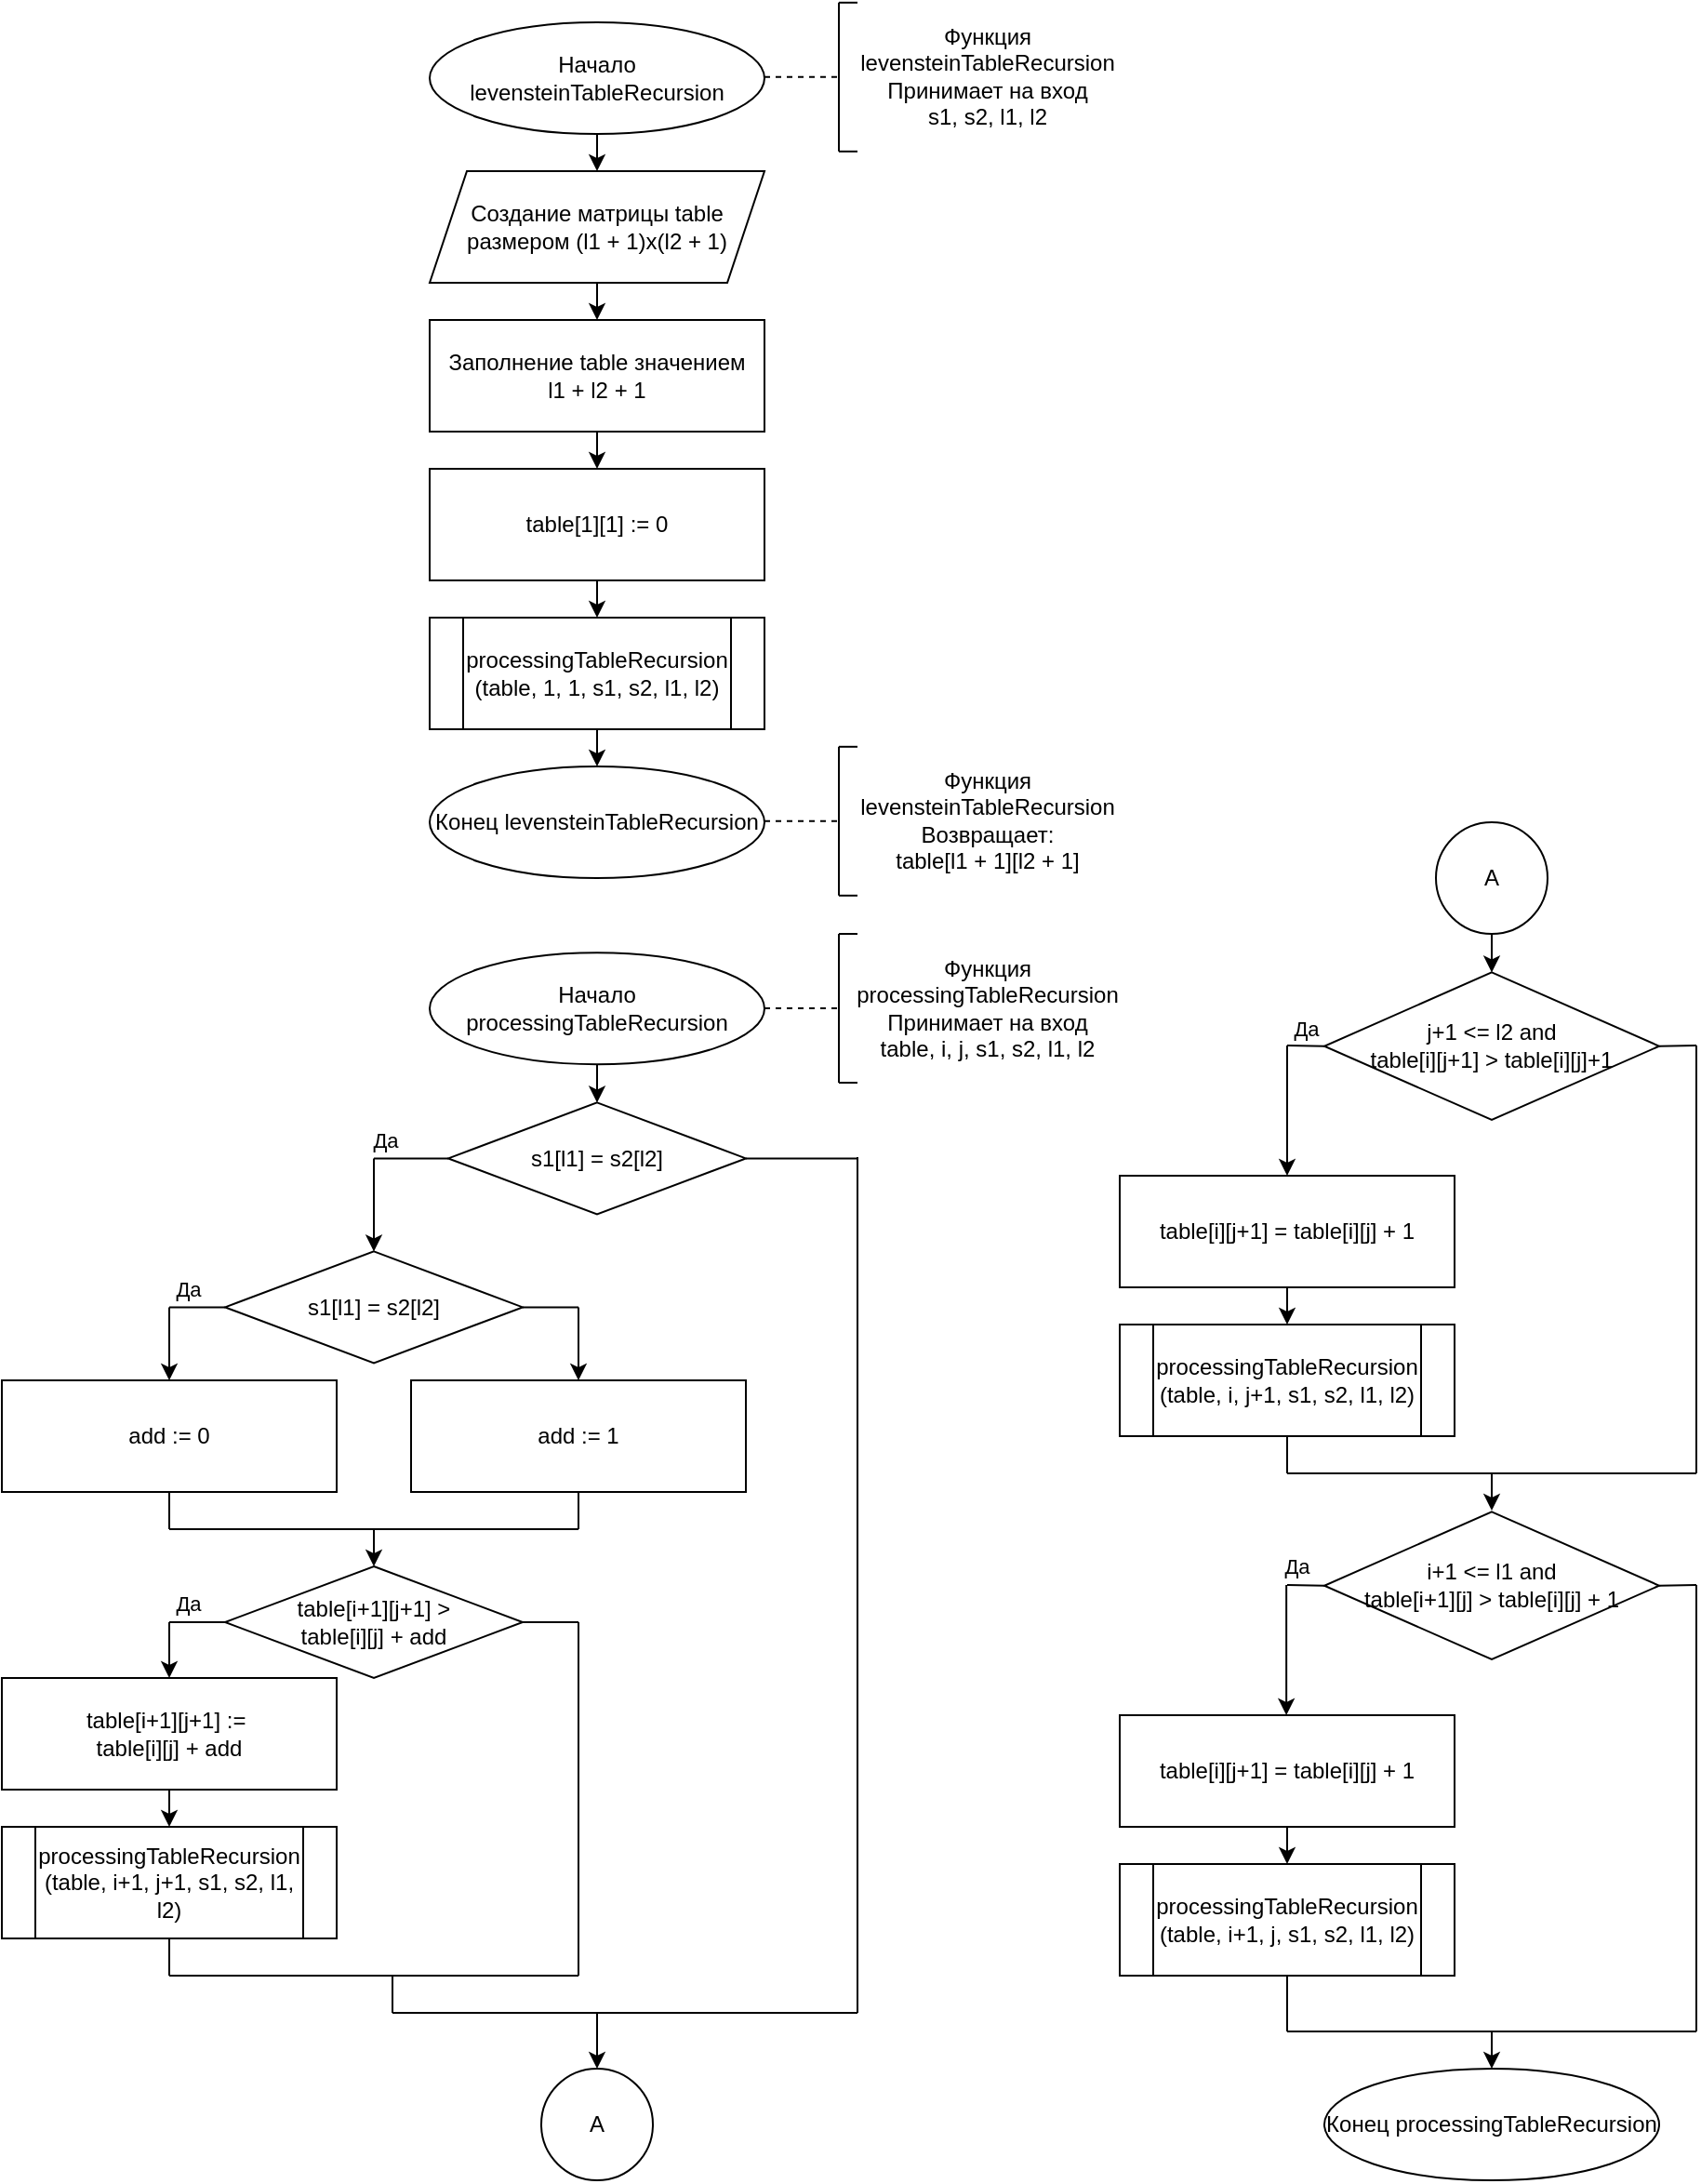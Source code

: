 <mxfile version="13.7.5" type="device"><diagram id="0QS1GDXXBve-4K5njmX6" name="Page-1"><mxGraphModel dx="325" dy="508" grid="1" gridSize="10" guides="1" tooltips="1" connect="1" arrows="1" fold="1" page="1" pageScale="1" pageWidth="1827" pageHeight="11169" background="#ffffff" math="0" shadow="0"><root><mxCell id="0"/><mxCell id="1" parent="0"/><mxCell id="IzHHjLZdD_Ywkc8Lu91x-117" value="" style="endArrow=none;dashed=1;html=1;exitX=1;exitY=0.5;exitDx=0;exitDy=0;" edge="1" parent="1"><mxGeometry width="50" height="50" relative="1" as="geometry"><mxPoint x="410.0" y="1029.41" as="sourcePoint"/><mxPoint x="450" y="1029.41" as="targetPoint"/></mxGeometry></mxCell><mxCell id="IzHHjLZdD_Ywkc8Lu91x-118" value="" style="endArrow=none;html=1;" edge="1" parent="1"><mxGeometry width="50" height="50" relative="1" as="geometry"><mxPoint x="450" y="1069.41" as="sourcePoint"/><mxPoint x="450" y="989.41" as="targetPoint"/></mxGeometry></mxCell><mxCell id="IzHHjLZdD_Ywkc8Lu91x-119" value="" style="endArrow=none;html=1;" edge="1" parent="1"><mxGeometry width="50" height="50" relative="1" as="geometry"><mxPoint x="450" y="989.41" as="sourcePoint"/><mxPoint x="460" y="989.41" as="targetPoint"/></mxGeometry></mxCell><mxCell id="IzHHjLZdD_Ywkc8Lu91x-120" value="" style="endArrow=none;html=1;" edge="1" parent="1"><mxGeometry width="50" height="50" relative="1" as="geometry"><mxPoint x="460" y="1069.41" as="sourcePoint"/><mxPoint x="450" y="1069.41" as="targetPoint"/></mxGeometry></mxCell><mxCell id="IzHHjLZdD_Ywkc8Lu91x-121" value="Функция levensteinTableRecursion&lt;br&gt;Принимает на вход &lt;br&gt;s1, s2, l1, l2" style="text;html=1;strokeColor=none;fillColor=none;align=center;verticalAlign=middle;whiteSpace=wrap;rounded=0;" vertex="1" parent="1"><mxGeometry x="450" y="989.41" width="160" height="80" as="geometry"/></mxCell><mxCell id="IzHHjLZdD_Ywkc8Lu91x-122" value="Начало levensteinTableRecursion" style="ellipse;whiteSpace=wrap;html=1;" vertex="1" parent="1"><mxGeometry x="230" y="1000" width="180" height="60" as="geometry"/></mxCell><mxCell id="IzHHjLZdD_Ywkc8Lu91x-123" value="Создание матрицы table&lt;br&gt;размером (l1 + 1)x(l2 + 1)" style="shape=parallelogram;perimeter=parallelogramPerimeter;whiteSpace=wrap;html=1;fixedSize=1;rounded=0;shadow=0;comic=0;align=center;" vertex="1" parent="1"><mxGeometry x="230" y="1080" width="180" height="60" as="geometry"/></mxCell><mxCell id="IzHHjLZdD_Ywkc8Lu91x-124" value="" style="endArrow=classic;html=1;exitX=0.5;exitY=1;exitDx=0;exitDy=0;entryX=0.5;entryY=0;entryDx=0;entryDy=0;" edge="1" parent="1" source="IzHHjLZdD_Ywkc8Lu91x-122" target="IzHHjLZdD_Ywkc8Lu91x-123"><mxGeometry width="50" height="50" relative="1" as="geometry"><mxPoint x="310" y="1230" as="sourcePoint"/><mxPoint x="360" y="1180" as="targetPoint"/></mxGeometry></mxCell><mxCell id="IzHHjLZdD_Ywkc8Lu91x-125" value="Заполнение table значением &lt;br&gt;l1 + l2 + 1" style="rounded=0;whiteSpace=wrap;html=1;shadow=0;comic=0;align=center;" vertex="1" parent="1"><mxGeometry x="230" y="1160" width="180" height="60" as="geometry"/></mxCell><mxCell id="IzHHjLZdD_Ywkc8Lu91x-126" value="" style="endArrow=classic;html=1;exitX=0.5;exitY=1;exitDx=0;exitDy=0;entryX=0.5;entryY=0;entryDx=0;entryDy=0;" edge="1" parent="1" source="IzHHjLZdD_Ywkc8Lu91x-123" target="IzHHjLZdD_Ywkc8Lu91x-125"><mxGeometry width="50" height="50" relative="1" as="geometry"><mxPoint x="320" y="1330" as="sourcePoint"/><mxPoint x="370" y="1280" as="targetPoint"/></mxGeometry></mxCell><mxCell id="IzHHjLZdD_Ywkc8Lu91x-127" value="table[1][1] := 0" style="rounded=0;whiteSpace=wrap;html=1;shadow=0;comic=0;align=center;" vertex="1" parent="1"><mxGeometry x="230" y="1240" width="180" height="60" as="geometry"/></mxCell><mxCell id="IzHHjLZdD_Ywkc8Lu91x-128" value="" style="endArrow=classic;html=1;exitX=0.5;exitY=1;exitDx=0;exitDy=0;" edge="1" parent="1" source="IzHHjLZdD_Ywkc8Lu91x-125"><mxGeometry width="50" height="50" relative="1" as="geometry"><mxPoint x="290" y="1410" as="sourcePoint"/><mxPoint x="320" y="1240" as="targetPoint"/></mxGeometry></mxCell><mxCell id="IzHHjLZdD_Ywkc8Lu91x-129" value="processingTableRecursion&lt;br&gt;(table, 1, 1, s1, s2, l1, l2)" style="shape=process;whiteSpace=wrap;html=1;backgroundOutline=1;rounded=0;shadow=0;comic=0;align=center;" vertex="1" parent="1"><mxGeometry x="230" y="1320" width="180" height="60" as="geometry"/></mxCell><mxCell id="IzHHjLZdD_Ywkc8Lu91x-130" value="" style="endArrow=classic;html=1;exitX=0.5;exitY=1;exitDx=0;exitDy=0;" edge="1" parent="1" source="IzHHjLZdD_Ywkc8Lu91x-127"><mxGeometry width="50" height="50" relative="1" as="geometry"><mxPoint x="260" y="1470" as="sourcePoint"/><mxPoint x="320" y="1320" as="targetPoint"/></mxGeometry></mxCell><mxCell id="IzHHjLZdD_Ywkc8Lu91x-131" value="Конец levensteinTableRecursion" style="ellipse;whiteSpace=wrap;html=1;" vertex="1" parent="1"><mxGeometry x="230" y="1400" width="180" height="60" as="geometry"/></mxCell><mxCell id="IzHHjLZdD_Ywkc8Lu91x-132" value="" style="endArrow=classic;html=1;exitX=0.5;exitY=1;exitDx=0;exitDy=0;entryX=0.5;entryY=0;entryDx=0;entryDy=0;" edge="1" parent="1" source="IzHHjLZdD_Ywkc8Lu91x-129" target="IzHHjLZdD_Ywkc8Lu91x-131"><mxGeometry width="50" height="50" relative="1" as="geometry"><mxPoint x="340" y="1590" as="sourcePoint"/><mxPoint x="390" y="1540" as="targetPoint"/></mxGeometry></mxCell><mxCell id="IzHHjLZdD_Ywkc8Lu91x-133" value="" style="endArrow=none;dashed=1;html=1;exitX=1;exitY=0.5;exitDx=0;exitDy=0;" edge="1" parent="1"><mxGeometry width="50" height="50" relative="1" as="geometry"><mxPoint x="410.0" y="1429.41" as="sourcePoint"/><mxPoint x="450" y="1429.41" as="targetPoint"/></mxGeometry></mxCell><mxCell id="IzHHjLZdD_Ywkc8Lu91x-134" value="" style="endArrow=none;html=1;" edge="1" parent="1"><mxGeometry width="50" height="50" relative="1" as="geometry"><mxPoint x="450" y="1469.41" as="sourcePoint"/><mxPoint x="450" y="1389.41" as="targetPoint"/></mxGeometry></mxCell><mxCell id="IzHHjLZdD_Ywkc8Lu91x-135" value="" style="endArrow=none;html=1;" edge="1" parent="1"><mxGeometry width="50" height="50" relative="1" as="geometry"><mxPoint x="450" y="1389.41" as="sourcePoint"/><mxPoint x="460" y="1389.41" as="targetPoint"/></mxGeometry></mxCell><mxCell id="IzHHjLZdD_Ywkc8Lu91x-136" value="" style="endArrow=none;html=1;" edge="1" parent="1"><mxGeometry width="50" height="50" relative="1" as="geometry"><mxPoint x="460" y="1469.41" as="sourcePoint"/><mxPoint x="450" y="1469.41" as="targetPoint"/></mxGeometry></mxCell><mxCell id="IzHHjLZdD_Ywkc8Lu91x-137" value="Функция levensteinTableRecursion&lt;br&gt;Возвращает: &lt;br&gt;table[l1 + 1][l2 + 1]" style="text;html=1;strokeColor=none;fillColor=none;align=center;verticalAlign=middle;whiteSpace=wrap;rounded=0;" vertex="1" parent="1"><mxGeometry x="450" y="1389.41" width="160" height="80" as="geometry"/></mxCell><mxCell id="IzHHjLZdD_Ywkc8Lu91x-138" value="Начало processingTableRecursion" style="ellipse;whiteSpace=wrap;html=1;" vertex="1" parent="1"><mxGeometry x="230" y="1500.12" width="180" height="60" as="geometry"/></mxCell><mxCell id="IzHHjLZdD_Ywkc8Lu91x-139" value="" style="endArrow=none;dashed=1;html=1;exitX=1;exitY=0.5;exitDx=0;exitDy=0;" edge="1" parent="1"><mxGeometry width="50" height="50" relative="1" as="geometry"><mxPoint x="410.0" y="1530.0" as="sourcePoint"/><mxPoint x="450" y="1530.0" as="targetPoint"/></mxGeometry></mxCell><mxCell id="IzHHjLZdD_Ywkc8Lu91x-140" value="" style="endArrow=none;html=1;" edge="1" parent="1"><mxGeometry width="50" height="50" relative="1" as="geometry"><mxPoint x="450" y="1570.0" as="sourcePoint"/><mxPoint x="450" y="1490" as="targetPoint"/></mxGeometry></mxCell><mxCell id="IzHHjLZdD_Ywkc8Lu91x-141" value="" style="endArrow=none;html=1;" edge="1" parent="1"><mxGeometry width="50" height="50" relative="1" as="geometry"><mxPoint x="450" y="1490" as="sourcePoint"/><mxPoint x="460" y="1490" as="targetPoint"/></mxGeometry></mxCell><mxCell id="IzHHjLZdD_Ywkc8Lu91x-142" value="" style="endArrow=none;html=1;" edge="1" parent="1"><mxGeometry width="50" height="50" relative="1" as="geometry"><mxPoint x="460" y="1570.0" as="sourcePoint"/><mxPoint x="450" y="1570.0" as="targetPoint"/></mxGeometry></mxCell><mxCell id="IzHHjLZdD_Ywkc8Lu91x-143" value="Функция processingTableRecursion&lt;br&gt;Принимает на вход &lt;br&gt;table, i, j, s1, s2, l1, l2" style="text;html=1;strokeColor=none;fillColor=none;align=center;verticalAlign=middle;whiteSpace=wrap;rounded=0;" vertex="1" parent="1"><mxGeometry x="450" y="1490" width="160" height="80" as="geometry"/></mxCell><mxCell id="IzHHjLZdD_Ywkc8Lu91x-144" value="s1[l1] = s2[l2]" style="rhombus;whiteSpace=wrap;html=1;rounded=0;shadow=0;comic=0;align=center;" vertex="1" parent="1"><mxGeometry x="240" y="1580.71" width="160" height="60" as="geometry"/></mxCell><mxCell id="IzHHjLZdD_Ywkc8Lu91x-145" value="" style="endArrow=classic;html=1;exitX=0.5;exitY=1;exitDx=0;exitDy=0;" edge="1" parent="1" source="IzHHjLZdD_Ywkc8Lu91x-138"><mxGeometry width="50" height="50" relative="1" as="geometry"><mxPoint x="250" y="1730.71" as="sourcePoint"/><mxPoint x="320" y="1580.71" as="targetPoint"/></mxGeometry></mxCell><mxCell id="IzHHjLZdD_Ywkc8Lu91x-146" value="" style="endArrow=none;html=1;entryX=0;entryY=0.5;entryDx=0;entryDy=0;" edge="1" parent="1" target="IzHHjLZdD_Ywkc8Lu91x-144"><mxGeometry width="50" height="50" relative="1" as="geometry"><mxPoint x="200" y="1610.71" as="sourcePoint"/><mxPoint x="230" y="1660.71" as="targetPoint"/></mxGeometry></mxCell><mxCell id="IzHHjLZdD_Ywkc8Lu91x-150" value="Да" style="edgeLabel;html=1;align=center;verticalAlign=middle;resizable=0;points=[];" vertex="1" connectable="0" parent="IzHHjLZdD_Ywkc8Lu91x-146"><mxGeometry x="-0.619" y="-1" relative="1" as="geometry"><mxPoint x="-1.43" y="-11" as="offset"/></mxGeometry></mxCell><mxCell id="IzHHjLZdD_Ywkc8Lu91x-147" value="" style="endArrow=none;html=1;exitX=1;exitY=0.5;exitDx=0;exitDy=0;" edge="1" parent="1" source="IzHHjLZdD_Ywkc8Lu91x-144"><mxGeometry width="50" height="50" relative="1" as="geometry"><mxPoint x="400" y="1740.71" as="sourcePoint"/><mxPoint x="460" y="1610.71" as="targetPoint"/></mxGeometry></mxCell><mxCell id="IzHHjLZdD_Ywkc8Lu91x-148" value="" style="endArrow=classic;html=1;entryX=0.5;entryY=0;entryDx=0;entryDy=0;" edge="1" parent="1" target="IzHHjLZdD_Ywkc8Lu91x-149"><mxGeometry width="50" height="50" relative="1" as="geometry"><mxPoint x="200" y="1610.71" as="sourcePoint"/><mxPoint x="180" y="1660.71" as="targetPoint"/></mxGeometry></mxCell><mxCell id="IzHHjLZdD_Ywkc8Lu91x-149" value="s1[l1] = s2[l2]" style="rhombus;whiteSpace=wrap;html=1;rounded=0;shadow=0;comic=0;align=center;" vertex="1" parent="1"><mxGeometry x="120" y="1660.71" width="160" height="60" as="geometry"/></mxCell><mxCell id="IzHHjLZdD_Ywkc8Lu91x-151" value="" style="endArrow=none;html=1;entryX=0;entryY=0.5;entryDx=0;entryDy=0;" edge="1" parent="1" target="IzHHjLZdD_Ywkc8Lu91x-149"><mxGeometry width="50" height="50" relative="1" as="geometry"><mxPoint x="90" y="1690.71" as="sourcePoint"/><mxPoint x="140" y="1750.71" as="targetPoint"/></mxGeometry></mxCell><mxCell id="IzHHjLZdD_Ywkc8Lu91x-153" value="Да" style="edgeLabel;html=1;align=center;verticalAlign=middle;resizable=0;points=[];" vertex="1" connectable="0" parent="IzHHjLZdD_Ywkc8Lu91x-151"><mxGeometry x="-0.617" y="1" relative="1" as="geometry"><mxPoint x="4.29" y="-9" as="offset"/></mxGeometry></mxCell><mxCell id="IzHHjLZdD_Ywkc8Lu91x-152" value="" style="endArrow=none;html=1;exitX=1;exitY=0.5;exitDx=0;exitDy=0;" edge="1" parent="1" source="IzHHjLZdD_Ywkc8Lu91x-149"><mxGeometry width="50" height="50" relative="1" as="geometry"><mxPoint x="190" y="1820.71" as="sourcePoint"/><mxPoint x="310" y="1690.71" as="targetPoint"/></mxGeometry></mxCell><mxCell id="IzHHjLZdD_Ywkc8Lu91x-154" value="" style="endArrow=classic;html=1;entryX=0.5;entryY=0;entryDx=0;entryDy=0;" edge="1" parent="1" target="IzHHjLZdD_Ywkc8Lu91x-155"><mxGeometry width="50" height="50" relative="1" as="geometry"><mxPoint x="90" y="1690.71" as="sourcePoint"/><mxPoint x="90" y="1720" as="targetPoint"/></mxGeometry></mxCell><mxCell id="IzHHjLZdD_Ywkc8Lu91x-155" value="add := 0" style="rounded=0;whiteSpace=wrap;html=1;shadow=0;comic=0;align=center;" vertex="1" parent="1"><mxGeometry y="1730.0" width="180" height="60" as="geometry"/></mxCell><mxCell id="IzHHjLZdD_Ywkc8Lu91x-156" value="add := 1" style="rounded=0;whiteSpace=wrap;html=1;shadow=0;comic=0;align=center;" vertex="1" parent="1"><mxGeometry x="220" y="1730.0" width="180" height="60" as="geometry"/></mxCell><mxCell id="IzHHjLZdD_Ywkc8Lu91x-157" value="" style="endArrow=classic;html=1;entryX=0.5;entryY=0;entryDx=0;entryDy=0;" edge="1" parent="1" target="IzHHjLZdD_Ywkc8Lu91x-156"><mxGeometry width="50" height="50" relative="1" as="geometry"><mxPoint x="310" y="1690.71" as="sourcePoint"/><mxPoint x="270" y="1850.71" as="targetPoint"/></mxGeometry></mxCell><mxCell id="IzHHjLZdD_Ywkc8Lu91x-158" value="" style="endArrow=none;html=1;entryX=0.5;entryY=1;entryDx=0;entryDy=0;" edge="1" parent="1" target="IzHHjLZdD_Ywkc8Lu91x-155"><mxGeometry width="50" height="50" relative="1" as="geometry"><mxPoint x="90" y="1810" as="sourcePoint"/><mxPoint x="130" y="1850.71" as="targetPoint"/></mxGeometry></mxCell><mxCell id="IzHHjLZdD_Ywkc8Lu91x-159" value="" style="endArrow=none;html=1;entryX=0.5;entryY=1;entryDx=0;entryDy=0;" edge="1" parent="1" target="IzHHjLZdD_Ywkc8Lu91x-156"><mxGeometry width="50" height="50" relative="1" as="geometry"><mxPoint x="310" y="1810" as="sourcePoint"/><mxPoint x="290" y="1860.71" as="targetPoint"/></mxGeometry></mxCell><mxCell id="IzHHjLZdD_Ywkc8Lu91x-160" value="" style="endArrow=none;html=1;" edge="1" parent="1"><mxGeometry width="50" height="50" relative="1" as="geometry"><mxPoint x="90" y="1810" as="sourcePoint"/><mxPoint x="310" y="1810" as="targetPoint"/></mxGeometry></mxCell><mxCell id="IzHHjLZdD_Ywkc8Lu91x-161" value="" style="endArrow=classic;html=1;" edge="1" parent="1"><mxGeometry width="50" height="50" relative="1" as="geometry"><mxPoint x="200" y="1810" as="sourcePoint"/><mxPoint x="200" y="1830" as="targetPoint"/></mxGeometry></mxCell><mxCell id="IzHHjLZdD_Ywkc8Lu91x-162" value="table[i+1][j+1] &amp;gt;&lt;br&gt;table[i][j] + add" style="rhombus;whiteSpace=wrap;html=1;rounded=0;shadow=0;comic=0;align=center;" vertex="1" parent="1"><mxGeometry x="120" y="1830.0" width="160" height="60" as="geometry"/></mxCell><mxCell id="IzHHjLZdD_Ywkc8Lu91x-163" value="" style="endArrow=none;html=1;entryX=0;entryY=0.5;entryDx=0;entryDy=0;" edge="1" parent="1" target="IzHHjLZdD_Ywkc8Lu91x-162"><mxGeometry width="50" height="50" relative="1" as="geometry"><mxPoint x="90" y="1860" as="sourcePoint"/><mxPoint x="110" y="1950.71" as="targetPoint"/></mxGeometry></mxCell><mxCell id="IzHHjLZdD_Ywkc8Lu91x-169" value="Да" style="edgeLabel;html=1;align=center;verticalAlign=middle;resizable=0;points=[];" vertex="1" connectable="0" parent="IzHHjLZdD_Ywkc8Lu91x-163"><mxGeometry x="-0.584" y="-1" relative="1" as="geometry"><mxPoint x="3.79" y="-11.71" as="offset"/></mxGeometry></mxCell><mxCell id="IzHHjLZdD_Ywkc8Lu91x-164" value="" style="endArrow=none;html=1;exitX=1;exitY=0.5;exitDx=0;exitDy=0;" edge="1" parent="1" source="IzHHjLZdD_Ywkc8Lu91x-162"><mxGeometry width="50" height="50" relative="1" as="geometry"><mxPoint x="260" y="2060.71" as="sourcePoint"/><mxPoint x="310" y="1860" as="targetPoint"/></mxGeometry></mxCell><mxCell id="IzHHjLZdD_Ywkc8Lu91x-165" value="" style="endArrow=classic;html=1;entryX=0.5;entryY=0;entryDx=0;entryDy=0;" edge="1" parent="1" target="IzHHjLZdD_Ywkc8Lu91x-166"><mxGeometry width="50" height="50" relative="1" as="geometry"><mxPoint x="90" y="1860" as="sourcePoint"/><mxPoint x="90" y="1930.71" as="targetPoint"/></mxGeometry></mxCell><mxCell id="IzHHjLZdD_Ywkc8Lu91x-166" value="table[i+1][j+1] :=&amp;nbsp;&lt;br&gt;table[i][j] + add" style="rounded=0;whiteSpace=wrap;html=1;shadow=0;comic=0;align=center;" vertex="1" parent="1"><mxGeometry y="1890.0" width="180" height="60" as="geometry"/></mxCell><mxCell id="IzHHjLZdD_Ywkc8Lu91x-167" value="processingTableRecursion&lt;br&gt;(table, i+1, j+1, s1, s2, l1, l2)" style="shape=process;whiteSpace=wrap;html=1;backgroundOutline=1;rounded=0;shadow=0;comic=0;align=center;" vertex="1" parent="1"><mxGeometry y="1970" width="180" height="60" as="geometry"/></mxCell><mxCell id="IzHHjLZdD_Ywkc8Lu91x-170" value="" style="endArrow=none;html=1;entryX=0.5;entryY=1;entryDx=0;entryDy=0;" edge="1" parent="1" target="IzHHjLZdD_Ywkc8Lu91x-167"><mxGeometry width="50" height="50" relative="1" as="geometry"><mxPoint x="90" y="2050" as="sourcePoint"/><mxPoint x="110" y="2110" as="targetPoint"/></mxGeometry></mxCell><mxCell id="IzHHjLZdD_Ywkc8Lu91x-171" value="" style="endArrow=none;html=1;" edge="1" parent="1"><mxGeometry width="50" height="50" relative="1" as="geometry"><mxPoint x="310" y="2050" as="sourcePoint"/><mxPoint x="310" y="1860" as="targetPoint"/></mxGeometry></mxCell><mxCell id="IzHHjLZdD_Ywkc8Lu91x-172" value="" style="endArrow=none;html=1;" edge="1" parent="1"><mxGeometry width="50" height="50" relative="1" as="geometry"><mxPoint x="90" y="2050" as="sourcePoint"/><mxPoint x="310" y="2050" as="targetPoint"/></mxGeometry></mxCell><mxCell id="IzHHjLZdD_Ywkc8Lu91x-173" value="" style="endArrow=none;html=1;" edge="1" parent="1"><mxGeometry width="50" height="50" relative="1" as="geometry"><mxPoint x="460" y="2070" as="sourcePoint"/><mxPoint x="460" y="1610" as="targetPoint"/></mxGeometry></mxCell><mxCell id="IzHHjLZdD_Ywkc8Lu91x-175" value="" style="endArrow=classic;html=1;exitX=0.5;exitY=1;exitDx=0;exitDy=0;entryX=0.5;entryY=0;entryDx=0;entryDy=0;" edge="1" parent="1" source="IzHHjLZdD_Ywkc8Lu91x-166" target="IzHHjLZdD_Ywkc8Lu91x-167"><mxGeometry width="50" height="50" relative="1" as="geometry"><mxPoint x="50" y="2090" as="sourcePoint"/><mxPoint x="100" y="2040" as="targetPoint"/></mxGeometry></mxCell><mxCell id="IzHHjLZdD_Ywkc8Lu91x-176" value="" style="endArrow=none;html=1;" edge="1" parent="1"><mxGeometry width="50" height="50" relative="1" as="geometry"><mxPoint x="210" y="2070" as="sourcePoint"/><mxPoint x="210" y="2050" as="targetPoint"/></mxGeometry></mxCell><mxCell id="IzHHjLZdD_Ywkc8Lu91x-177" value="" style="endArrow=none;html=1;" edge="1" parent="1"><mxGeometry width="50" height="50" relative="1" as="geometry"><mxPoint x="210" y="2070" as="sourcePoint"/><mxPoint x="460" y="2070" as="targetPoint"/></mxGeometry></mxCell><mxCell id="IzHHjLZdD_Ywkc8Lu91x-178" value="" style="endArrow=classic;html=1;" edge="1" parent="1"><mxGeometry width="50" height="50" relative="1" as="geometry"><mxPoint x="320" y="2070" as="sourcePoint"/><mxPoint x="320" y="2100" as="targetPoint"/></mxGeometry></mxCell><mxCell id="IzHHjLZdD_Ywkc8Lu91x-179" value="A" style="ellipse;whiteSpace=wrap;html=1;aspect=fixed;rounded=0;shadow=0;comic=0;align=center;" vertex="1" parent="1"><mxGeometry x="290" y="2100" width="60" height="60" as="geometry"/></mxCell><mxCell id="IzHHjLZdD_Ywkc8Lu91x-180" value="A" style="ellipse;whiteSpace=wrap;html=1;aspect=fixed;rounded=0;shadow=0;comic=0;align=center;" vertex="1" parent="1"><mxGeometry x="771" y="1430" width="60" height="60" as="geometry"/></mxCell><mxCell id="IzHHjLZdD_Ywkc8Lu91x-181" value="j+1 &amp;lt;= l2 and &lt;br&gt;table[i][j+1] &amp;gt; table[i][j]+1" style="rhombus;whiteSpace=wrap;html=1;rounded=0;shadow=0;comic=0;align=center;" vertex="1" parent="1"><mxGeometry x="711" y="1510.71" width="180" height="79.29" as="geometry"/></mxCell><mxCell id="IzHHjLZdD_Ywkc8Lu91x-182" value="" style="endArrow=classic;html=1;exitX=0.5;exitY=1;exitDx=0;exitDy=0;entryX=0.5;entryY=0;entryDx=0;entryDy=0;" edge="1" parent="1" source="IzHHjLZdD_Ywkc8Lu91x-180" target="IzHHjLZdD_Ywkc8Lu91x-181"><mxGeometry width="50" height="50" relative="1" as="geometry"><mxPoint x="821" y="1740" as="sourcePoint"/><mxPoint x="871" y="1690" as="targetPoint"/></mxGeometry></mxCell><mxCell id="IzHHjLZdD_Ywkc8Lu91x-183" value="table[i][j+1] = table[i][j] + 1" style="rounded=0;whiteSpace=wrap;html=1;shadow=0;comic=0;align=center;" vertex="1" parent="1"><mxGeometry x="601" y="1620.0" width="180" height="60" as="geometry"/></mxCell><mxCell id="IzHHjLZdD_Ywkc8Lu91x-184" value="" style="endArrow=none;html=1;entryX=0;entryY=0.5;entryDx=0;entryDy=0;" edge="1" parent="1" target="IzHHjLZdD_Ywkc8Lu91x-181"><mxGeometry width="50" height="50" relative="1" as="geometry"><mxPoint x="691" y="1550" as="sourcePoint"/><mxPoint x="651" y="1560" as="targetPoint"/></mxGeometry></mxCell><mxCell id="IzHHjLZdD_Ywkc8Lu91x-186" value="Да" style="edgeLabel;html=1;align=center;verticalAlign=middle;resizable=0;points=[];" vertex="1" connectable="0" parent="IzHHjLZdD_Ywkc8Lu91x-184"><mxGeometry x="-0.689" relative="1" as="geometry"><mxPoint x="6.91" y="-9.34" as="offset"/></mxGeometry></mxCell><mxCell id="IzHHjLZdD_Ywkc8Lu91x-185" value="" style="endArrow=classic;html=1;entryX=0.5;entryY=0;entryDx=0;entryDy=0;" edge="1" parent="1" target="IzHHjLZdD_Ywkc8Lu91x-183"><mxGeometry width="50" height="50" relative="1" as="geometry"><mxPoint x="691" y="1550" as="sourcePoint"/><mxPoint x="661" y="1740" as="targetPoint"/></mxGeometry></mxCell><mxCell id="IzHHjLZdD_Ywkc8Lu91x-187" value="" style="endArrow=none;html=1;exitX=1;exitY=0.5;exitDx=0;exitDy=0;" edge="1" parent="1" source="IzHHjLZdD_Ywkc8Lu91x-181"><mxGeometry width="50" height="50" relative="1" as="geometry"><mxPoint x="921" y="1630" as="sourcePoint"/><mxPoint x="911" y="1550" as="targetPoint"/></mxGeometry></mxCell><mxCell id="IzHHjLZdD_Ywkc8Lu91x-188" value="processingTableRecursion&lt;br&gt;(table, i, j+1, s1, s2, l1, l2)" style="shape=process;whiteSpace=wrap;html=1;backgroundOutline=1;rounded=0;shadow=0;comic=0;align=center;" vertex="1" parent="1"><mxGeometry x="601" y="1700" width="180" height="60" as="geometry"/></mxCell><mxCell id="IzHHjLZdD_Ywkc8Lu91x-189" value="" style="endArrow=classic;html=1;exitX=0.5;exitY=1;exitDx=0;exitDy=0;entryX=0.5;entryY=0;entryDx=0;entryDy=0;" edge="1" parent="1" source="IzHHjLZdD_Ywkc8Lu91x-183" target="IzHHjLZdD_Ywkc8Lu91x-188"><mxGeometry width="50" height="50" relative="1" as="geometry"><mxPoint x="691" y="1850" as="sourcePoint"/><mxPoint x="741" y="1800" as="targetPoint"/></mxGeometry></mxCell><mxCell id="IzHHjLZdD_Ywkc8Lu91x-190" value="" style="endArrow=none;html=1;entryX=0.5;entryY=1;entryDx=0;entryDy=0;" edge="1" parent="1" target="IzHHjLZdD_Ywkc8Lu91x-188"><mxGeometry width="50" height="50" relative="1" as="geometry"><mxPoint x="691" y="1780" as="sourcePoint"/><mxPoint x="751" y="1780" as="targetPoint"/></mxGeometry></mxCell><mxCell id="IzHHjLZdD_Ywkc8Lu91x-191" value="" style="endArrow=none;html=1;" edge="1" parent="1"><mxGeometry width="50" height="50" relative="1" as="geometry"><mxPoint x="691" y="1780" as="sourcePoint"/><mxPoint x="911" y="1780" as="targetPoint"/></mxGeometry></mxCell><mxCell id="IzHHjLZdD_Ywkc8Lu91x-192" value="" style="endArrow=none;html=1;" edge="1" parent="1"><mxGeometry width="50" height="50" relative="1" as="geometry"><mxPoint x="911" y="1780" as="sourcePoint"/><mxPoint x="911" y="1550" as="targetPoint"/></mxGeometry></mxCell><mxCell id="IzHHjLZdD_Ywkc8Lu91x-193" value="" style="endArrow=classic;html=1;" edge="1" parent="1"><mxGeometry width="50" height="50" relative="1" as="geometry"><mxPoint x="801" y="1780" as="sourcePoint"/><mxPoint x="801" y="1800" as="targetPoint"/></mxGeometry></mxCell><mxCell id="IzHHjLZdD_Ywkc8Lu91x-194" value="i+1 &amp;lt;= l1 and &lt;br&gt;table[i+1][j] &amp;gt; table[i][j] + 1" style="rhombus;whiteSpace=wrap;html=1;rounded=0;shadow=0;comic=0;align=center;" vertex="1" parent="1"><mxGeometry x="711" y="1800.71" width="180" height="79.29" as="geometry"/></mxCell><mxCell id="IzHHjLZdD_Ywkc8Lu91x-195" value="" style="endArrow=none;html=1;entryX=0;entryY=0.5;entryDx=0;entryDy=0;" edge="1" parent="1" target="IzHHjLZdD_Ywkc8Lu91x-194"><mxGeometry width="50" height="50" relative="1" as="geometry"><mxPoint x="691" y="1840" as="sourcePoint"/><mxPoint x="721" y="1840" as="targetPoint"/></mxGeometry></mxCell><mxCell id="IzHHjLZdD_Ywkc8Lu91x-201" value="Да" style="edgeLabel;html=1;align=center;verticalAlign=middle;resizable=0;points=[];" vertex="1" connectable="0" parent="IzHHjLZdD_Ywkc8Lu91x-195"><mxGeometry x="-0.513" y="-1" relative="1" as="geometry"><mxPoint y="-11.09" as="offset"/></mxGeometry></mxCell><mxCell id="IzHHjLZdD_Ywkc8Lu91x-196" value="" style="endArrow=none;html=1;exitX=1;exitY=0.5;exitDx=0;exitDy=0;" edge="1" parent="1" source="IzHHjLZdD_Ywkc8Lu91x-194"><mxGeometry width="50" height="50" relative="1" as="geometry"><mxPoint x="831" y="1950" as="sourcePoint"/><mxPoint x="911" y="1840" as="targetPoint"/></mxGeometry></mxCell><mxCell id="IzHHjLZdD_Ywkc8Lu91x-197" value="" style="endArrow=classic;html=1;entryX=0.5;entryY=0;entryDx=0;entryDy=0;" edge="1" parent="1"><mxGeometry width="50" height="50" relative="1" as="geometry"><mxPoint x="690.58" y="1840" as="sourcePoint"/><mxPoint x="690.58" y="1910" as="targetPoint"/></mxGeometry></mxCell><mxCell id="IzHHjLZdD_Ywkc8Lu91x-198" value="table[i][j+1] = table[i][j] + 1" style="rounded=0;whiteSpace=wrap;html=1;shadow=0;comic=0;align=center;" vertex="1" parent="1"><mxGeometry x="601" y="1910.0" width="180" height="60" as="geometry"/></mxCell><mxCell id="IzHHjLZdD_Ywkc8Lu91x-199" value="processingTableRecursion&lt;br&gt;(table, i+1, j, s1, s2, l1, l2)" style="shape=process;whiteSpace=wrap;html=1;backgroundOutline=1;rounded=0;shadow=0;comic=0;align=center;" vertex="1" parent="1"><mxGeometry x="601" y="1990" width="180" height="60" as="geometry"/></mxCell><mxCell id="IzHHjLZdD_Ywkc8Lu91x-200" value="" style="endArrow=classic;html=1;entryX=0.5;entryY=0;entryDx=0;entryDy=0;exitX=0.5;exitY=1;exitDx=0;exitDy=0;" edge="1" parent="1" source="IzHHjLZdD_Ywkc8Lu91x-198" target="IzHHjLZdD_Ywkc8Lu91x-199"><mxGeometry width="50" height="50" relative="1" as="geometry"><mxPoint x="601" y="1920" as="sourcePoint"/><mxPoint x="651" y="1870" as="targetPoint"/></mxGeometry></mxCell><mxCell id="IzHHjLZdD_Ywkc8Lu91x-202" value="" style="endArrow=none;html=1;" edge="1" parent="1"><mxGeometry width="50" height="50" relative="1" as="geometry"><mxPoint x="911" y="2080" as="sourcePoint"/><mxPoint x="911" y="1840" as="targetPoint"/></mxGeometry></mxCell><mxCell id="IzHHjLZdD_Ywkc8Lu91x-203" value="" style="endArrow=none;html=1;entryX=0.5;entryY=1;entryDx=0;entryDy=0;" edge="1" parent="1" target="IzHHjLZdD_Ywkc8Lu91x-199"><mxGeometry width="50" height="50" relative="1" as="geometry"><mxPoint x="691" y="2080" as="sourcePoint"/><mxPoint x="701" y="2120" as="targetPoint"/></mxGeometry></mxCell><mxCell id="IzHHjLZdD_Ywkc8Lu91x-204" value="" style="endArrow=none;html=1;" edge="1" parent="1"><mxGeometry width="50" height="50" relative="1" as="geometry"><mxPoint x="691" y="2080" as="sourcePoint"/><mxPoint x="911" y="2080" as="targetPoint"/></mxGeometry></mxCell><mxCell id="IzHHjLZdD_Ywkc8Lu91x-205" value="" style="endArrow=classic;html=1;" edge="1" parent="1"><mxGeometry width="50" height="50" relative="1" as="geometry"><mxPoint x="801" y="2080" as="sourcePoint"/><mxPoint x="801" y="2100" as="targetPoint"/></mxGeometry></mxCell><mxCell id="IzHHjLZdD_Ywkc8Lu91x-206" value="Конец processingTableRecursion" style="ellipse;whiteSpace=wrap;html=1;" vertex="1" parent="1"><mxGeometry x="711" y="2100" width="180" height="60" as="geometry"/></mxCell></root></mxGraphModel></diagram></mxfile>